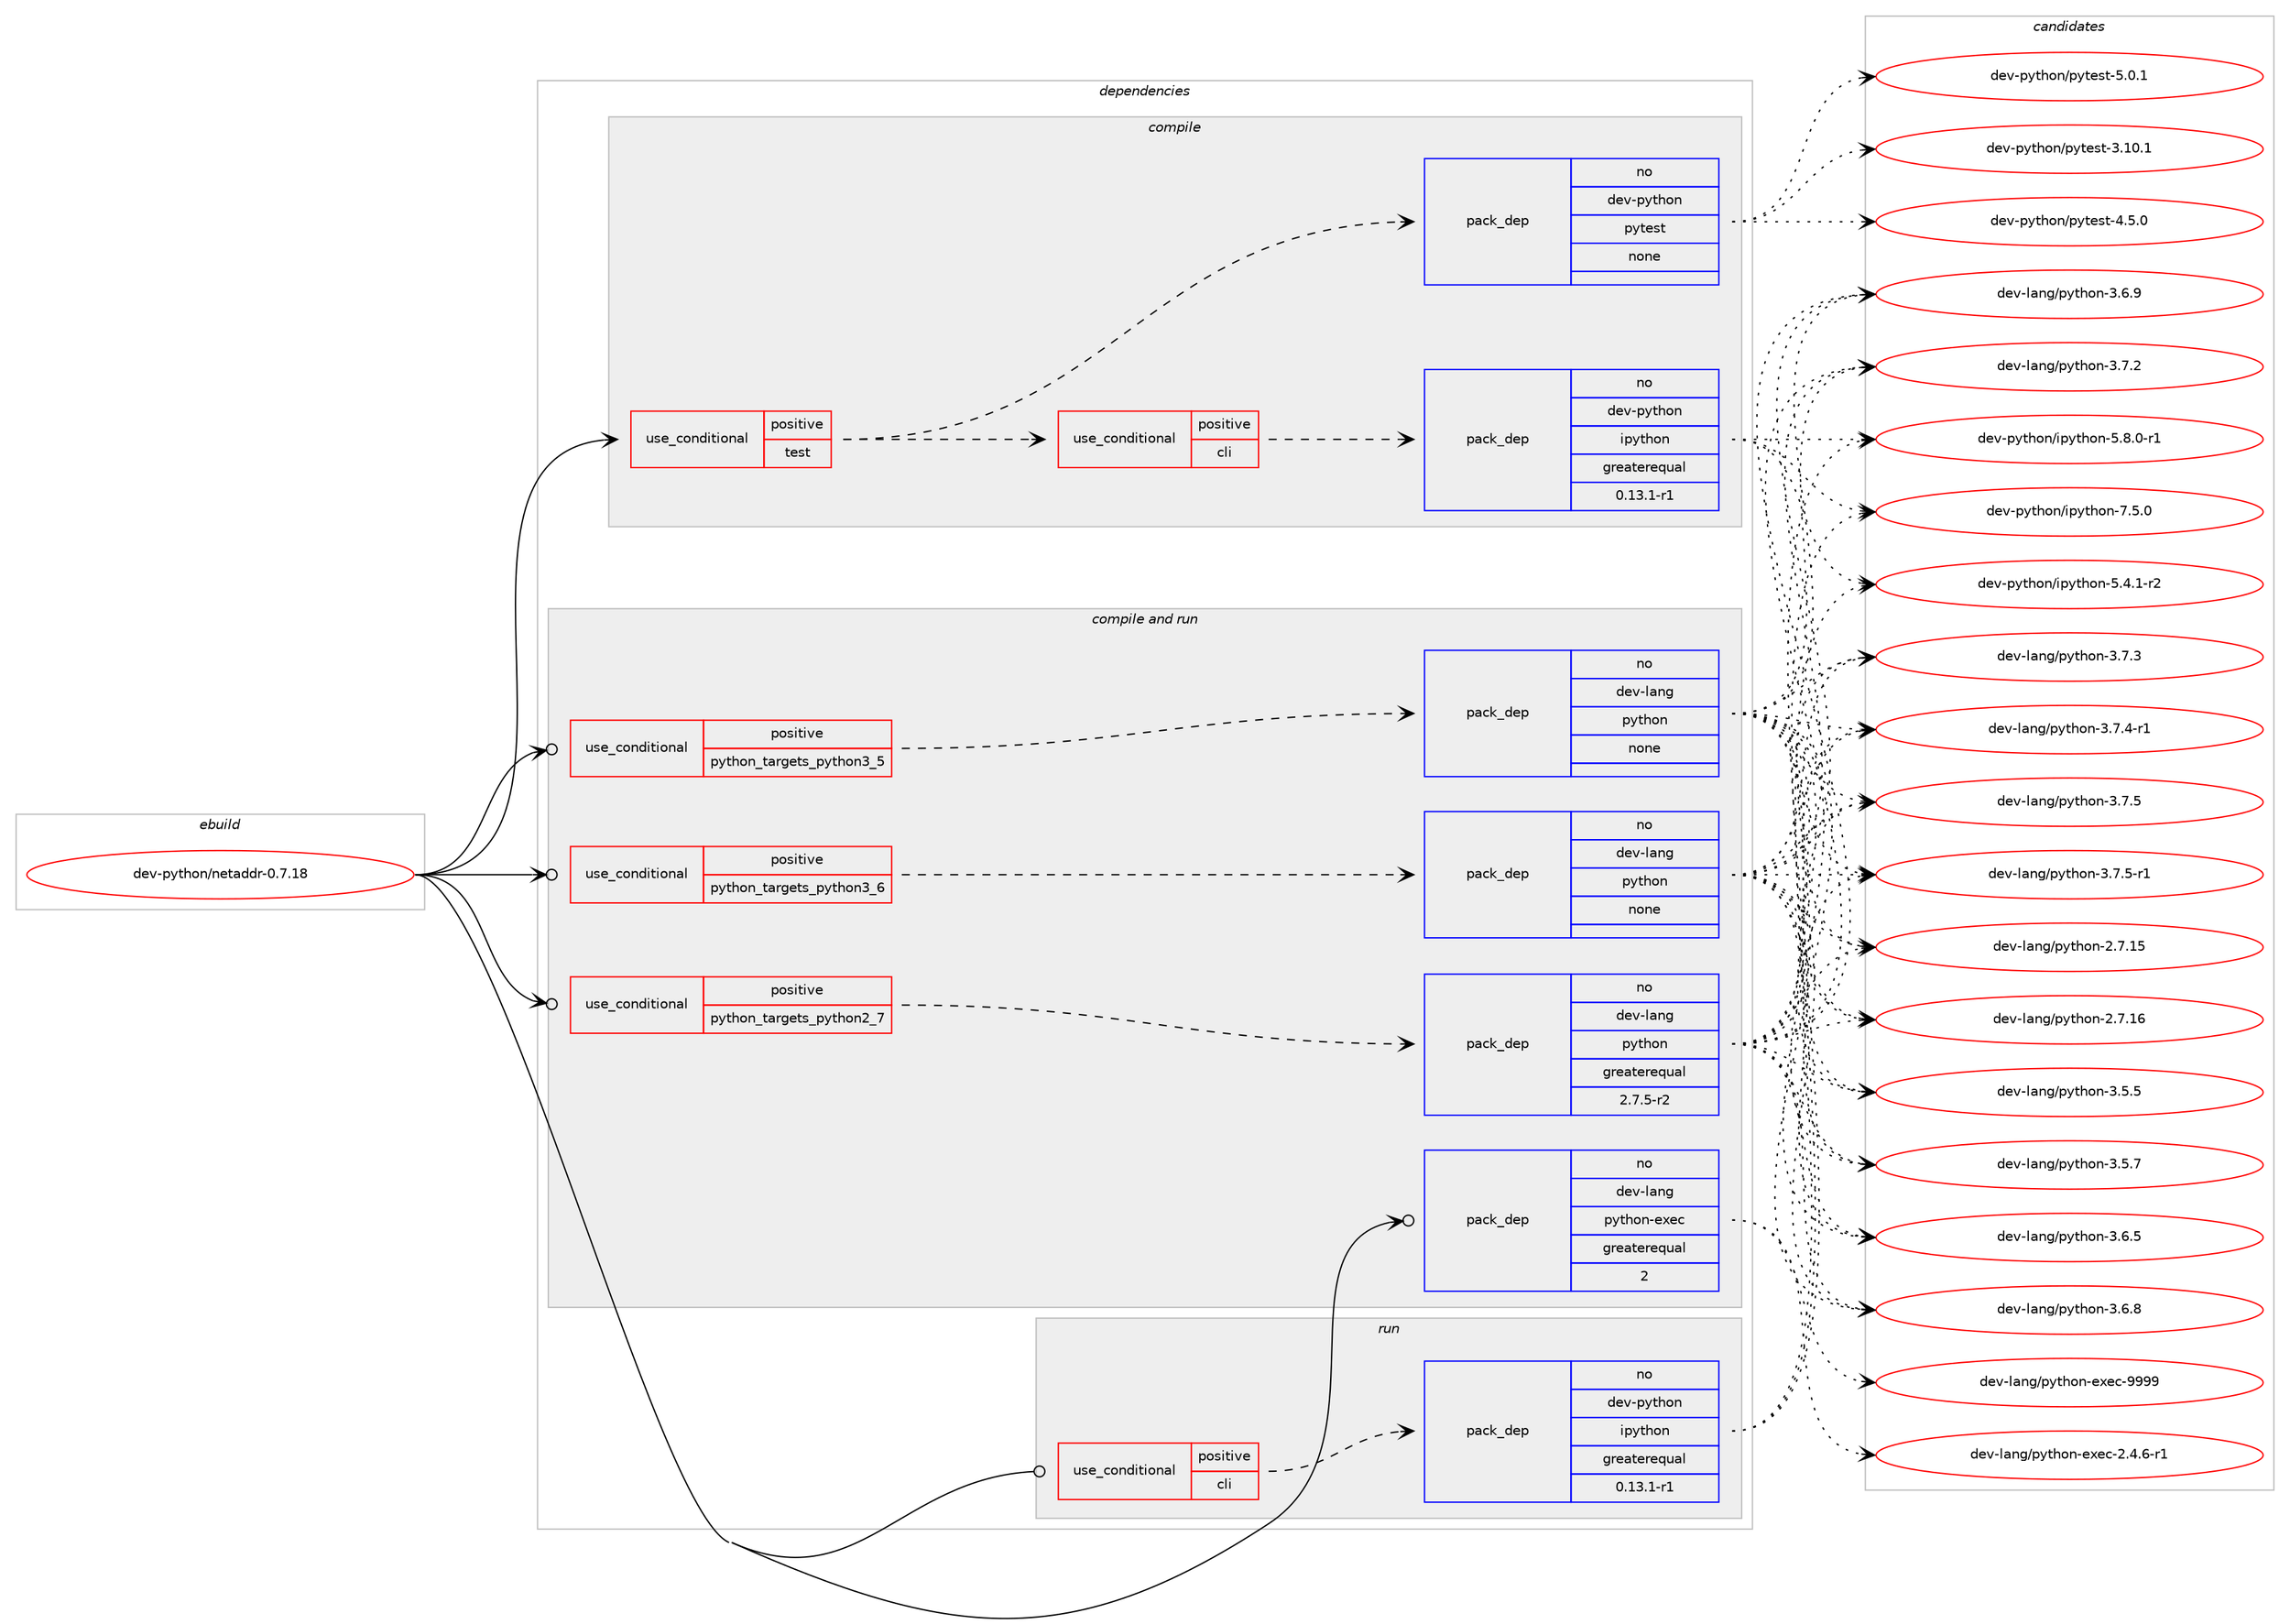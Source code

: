 digraph prolog {

# *************
# Graph options
# *************

newrank=true;
concentrate=true;
compound=true;
graph [rankdir=LR,fontname=Helvetica,fontsize=10,ranksep=1.5];#, ranksep=2.5, nodesep=0.2];
edge  [arrowhead=vee];
node  [fontname=Helvetica,fontsize=10];

# **********
# The ebuild
# **********

subgraph cluster_leftcol {
color=gray;
rank=same;
label=<<i>ebuild</i>>;
id [label="dev-python/netaddr-0.7.18", color=red, width=4, href="../dev-python/netaddr-0.7.18.svg"];
}

# ****************
# The dependencies
# ****************

subgraph cluster_midcol {
color=gray;
label=<<i>dependencies</i>>;
subgraph cluster_compile {
fillcolor="#eeeeee";
style=filled;
label=<<i>compile</i>>;
subgraph cond143034 {
dependency616283 [label=<<TABLE BORDER="0" CELLBORDER="1" CELLSPACING="0" CELLPADDING="4"><TR><TD ROWSPAN="3" CELLPADDING="10">use_conditional</TD></TR><TR><TD>positive</TD></TR><TR><TD>test</TD></TR></TABLE>>, shape=none, color=red];
subgraph pack461444 {
dependency616284 [label=<<TABLE BORDER="0" CELLBORDER="1" CELLSPACING="0" CELLPADDING="4" WIDTH="220"><TR><TD ROWSPAN="6" CELLPADDING="30">pack_dep</TD></TR><TR><TD WIDTH="110">no</TD></TR><TR><TD>dev-python</TD></TR><TR><TD>pytest</TD></TR><TR><TD>none</TD></TR><TR><TD></TD></TR></TABLE>>, shape=none, color=blue];
}
dependency616283:e -> dependency616284:w [weight=20,style="dashed",arrowhead="vee"];
subgraph cond143035 {
dependency616285 [label=<<TABLE BORDER="0" CELLBORDER="1" CELLSPACING="0" CELLPADDING="4"><TR><TD ROWSPAN="3" CELLPADDING="10">use_conditional</TD></TR><TR><TD>positive</TD></TR><TR><TD>cli</TD></TR></TABLE>>, shape=none, color=red];
subgraph pack461445 {
dependency616286 [label=<<TABLE BORDER="0" CELLBORDER="1" CELLSPACING="0" CELLPADDING="4" WIDTH="220"><TR><TD ROWSPAN="6" CELLPADDING="30">pack_dep</TD></TR><TR><TD WIDTH="110">no</TD></TR><TR><TD>dev-python</TD></TR><TR><TD>ipython</TD></TR><TR><TD>greaterequal</TD></TR><TR><TD>0.13.1-r1</TD></TR></TABLE>>, shape=none, color=blue];
}
dependency616285:e -> dependency616286:w [weight=20,style="dashed",arrowhead="vee"];
}
dependency616283:e -> dependency616285:w [weight=20,style="dashed",arrowhead="vee"];
}
id:e -> dependency616283:w [weight=20,style="solid",arrowhead="vee"];
}
subgraph cluster_compileandrun {
fillcolor="#eeeeee";
style=filled;
label=<<i>compile and run</i>>;
subgraph cond143036 {
dependency616287 [label=<<TABLE BORDER="0" CELLBORDER="1" CELLSPACING="0" CELLPADDING="4"><TR><TD ROWSPAN="3" CELLPADDING="10">use_conditional</TD></TR><TR><TD>positive</TD></TR><TR><TD>python_targets_python2_7</TD></TR></TABLE>>, shape=none, color=red];
subgraph pack461446 {
dependency616288 [label=<<TABLE BORDER="0" CELLBORDER="1" CELLSPACING="0" CELLPADDING="4" WIDTH="220"><TR><TD ROWSPAN="6" CELLPADDING="30">pack_dep</TD></TR><TR><TD WIDTH="110">no</TD></TR><TR><TD>dev-lang</TD></TR><TR><TD>python</TD></TR><TR><TD>greaterequal</TD></TR><TR><TD>2.7.5-r2</TD></TR></TABLE>>, shape=none, color=blue];
}
dependency616287:e -> dependency616288:w [weight=20,style="dashed",arrowhead="vee"];
}
id:e -> dependency616287:w [weight=20,style="solid",arrowhead="odotvee"];
subgraph cond143037 {
dependency616289 [label=<<TABLE BORDER="0" CELLBORDER="1" CELLSPACING="0" CELLPADDING="4"><TR><TD ROWSPAN="3" CELLPADDING="10">use_conditional</TD></TR><TR><TD>positive</TD></TR><TR><TD>python_targets_python3_5</TD></TR></TABLE>>, shape=none, color=red];
subgraph pack461447 {
dependency616290 [label=<<TABLE BORDER="0" CELLBORDER="1" CELLSPACING="0" CELLPADDING="4" WIDTH="220"><TR><TD ROWSPAN="6" CELLPADDING="30">pack_dep</TD></TR><TR><TD WIDTH="110">no</TD></TR><TR><TD>dev-lang</TD></TR><TR><TD>python</TD></TR><TR><TD>none</TD></TR><TR><TD></TD></TR></TABLE>>, shape=none, color=blue];
}
dependency616289:e -> dependency616290:w [weight=20,style="dashed",arrowhead="vee"];
}
id:e -> dependency616289:w [weight=20,style="solid",arrowhead="odotvee"];
subgraph cond143038 {
dependency616291 [label=<<TABLE BORDER="0" CELLBORDER="1" CELLSPACING="0" CELLPADDING="4"><TR><TD ROWSPAN="3" CELLPADDING="10">use_conditional</TD></TR><TR><TD>positive</TD></TR><TR><TD>python_targets_python3_6</TD></TR></TABLE>>, shape=none, color=red];
subgraph pack461448 {
dependency616292 [label=<<TABLE BORDER="0" CELLBORDER="1" CELLSPACING="0" CELLPADDING="4" WIDTH="220"><TR><TD ROWSPAN="6" CELLPADDING="30">pack_dep</TD></TR><TR><TD WIDTH="110">no</TD></TR><TR><TD>dev-lang</TD></TR><TR><TD>python</TD></TR><TR><TD>none</TD></TR><TR><TD></TD></TR></TABLE>>, shape=none, color=blue];
}
dependency616291:e -> dependency616292:w [weight=20,style="dashed",arrowhead="vee"];
}
id:e -> dependency616291:w [weight=20,style="solid",arrowhead="odotvee"];
subgraph pack461449 {
dependency616293 [label=<<TABLE BORDER="0" CELLBORDER="1" CELLSPACING="0" CELLPADDING="4" WIDTH="220"><TR><TD ROWSPAN="6" CELLPADDING="30">pack_dep</TD></TR><TR><TD WIDTH="110">no</TD></TR><TR><TD>dev-lang</TD></TR><TR><TD>python-exec</TD></TR><TR><TD>greaterequal</TD></TR><TR><TD>2</TD></TR></TABLE>>, shape=none, color=blue];
}
id:e -> dependency616293:w [weight=20,style="solid",arrowhead="odotvee"];
}
subgraph cluster_run {
fillcolor="#eeeeee";
style=filled;
label=<<i>run</i>>;
subgraph cond143039 {
dependency616294 [label=<<TABLE BORDER="0" CELLBORDER="1" CELLSPACING="0" CELLPADDING="4"><TR><TD ROWSPAN="3" CELLPADDING="10">use_conditional</TD></TR><TR><TD>positive</TD></TR><TR><TD>cli</TD></TR></TABLE>>, shape=none, color=red];
subgraph pack461450 {
dependency616295 [label=<<TABLE BORDER="0" CELLBORDER="1" CELLSPACING="0" CELLPADDING="4" WIDTH="220"><TR><TD ROWSPAN="6" CELLPADDING="30">pack_dep</TD></TR><TR><TD WIDTH="110">no</TD></TR><TR><TD>dev-python</TD></TR><TR><TD>ipython</TD></TR><TR><TD>greaterequal</TD></TR><TR><TD>0.13.1-r1</TD></TR></TABLE>>, shape=none, color=blue];
}
dependency616294:e -> dependency616295:w [weight=20,style="dashed",arrowhead="vee"];
}
id:e -> dependency616294:w [weight=20,style="solid",arrowhead="odot"];
}
}

# **************
# The candidates
# **************

subgraph cluster_choices {
rank=same;
color=gray;
label=<<i>candidates</i>>;

subgraph choice461444 {
color=black;
nodesep=1;
choice100101118451121211161041111104711212111610111511645514649484649 [label="dev-python/pytest-3.10.1", color=red, width=4,href="../dev-python/pytest-3.10.1.svg"];
choice1001011184511212111610411111047112121116101115116455246534648 [label="dev-python/pytest-4.5.0", color=red, width=4,href="../dev-python/pytest-4.5.0.svg"];
choice1001011184511212111610411111047112121116101115116455346484649 [label="dev-python/pytest-5.0.1", color=red, width=4,href="../dev-python/pytest-5.0.1.svg"];
dependency616284:e -> choice100101118451121211161041111104711212111610111511645514649484649:w [style=dotted,weight="100"];
dependency616284:e -> choice1001011184511212111610411111047112121116101115116455246534648:w [style=dotted,weight="100"];
dependency616284:e -> choice1001011184511212111610411111047112121116101115116455346484649:w [style=dotted,weight="100"];
}
subgraph choice461445 {
color=black;
nodesep=1;
choice10010111845112121116104111110471051121211161041111104553465246494511450 [label="dev-python/ipython-5.4.1-r2", color=red, width=4,href="../dev-python/ipython-5.4.1-r2.svg"];
choice10010111845112121116104111110471051121211161041111104553465646484511449 [label="dev-python/ipython-5.8.0-r1", color=red, width=4,href="../dev-python/ipython-5.8.0-r1.svg"];
choice1001011184511212111610411111047105112121116104111110455546534648 [label="dev-python/ipython-7.5.0", color=red, width=4,href="../dev-python/ipython-7.5.0.svg"];
dependency616286:e -> choice10010111845112121116104111110471051121211161041111104553465246494511450:w [style=dotted,weight="100"];
dependency616286:e -> choice10010111845112121116104111110471051121211161041111104553465646484511449:w [style=dotted,weight="100"];
dependency616286:e -> choice1001011184511212111610411111047105112121116104111110455546534648:w [style=dotted,weight="100"];
}
subgraph choice461446 {
color=black;
nodesep=1;
choice10010111845108971101034711212111610411111045504655464953 [label="dev-lang/python-2.7.15", color=red, width=4,href="../dev-lang/python-2.7.15.svg"];
choice10010111845108971101034711212111610411111045504655464954 [label="dev-lang/python-2.7.16", color=red, width=4,href="../dev-lang/python-2.7.16.svg"];
choice100101118451089711010347112121116104111110455146534653 [label="dev-lang/python-3.5.5", color=red, width=4,href="../dev-lang/python-3.5.5.svg"];
choice100101118451089711010347112121116104111110455146534655 [label="dev-lang/python-3.5.7", color=red, width=4,href="../dev-lang/python-3.5.7.svg"];
choice100101118451089711010347112121116104111110455146544653 [label="dev-lang/python-3.6.5", color=red, width=4,href="../dev-lang/python-3.6.5.svg"];
choice100101118451089711010347112121116104111110455146544656 [label="dev-lang/python-3.6.8", color=red, width=4,href="../dev-lang/python-3.6.8.svg"];
choice100101118451089711010347112121116104111110455146544657 [label="dev-lang/python-3.6.9", color=red, width=4,href="../dev-lang/python-3.6.9.svg"];
choice100101118451089711010347112121116104111110455146554650 [label="dev-lang/python-3.7.2", color=red, width=4,href="../dev-lang/python-3.7.2.svg"];
choice100101118451089711010347112121116104111110455146554651 [label="dev-lang/python-3.7.3", color=red, width=4,href="../dev-lang/python-3.7.3.svg"];
choice1001011184510897110103471121211161041111104551465546524511449 [label="dev-lang/python-3.7.4-r1", color=red, width=4,href="../dev-lang/python-3.7.4-r1.svg"];
choice100101118451089711010347112121116104111110455146554653 [label="dev-lang/python-3.7.5", color=red, width=4,href="../dev-lang/python-3.7.5.svg"];
choice1001011184510897110103471121211161041111104551465546534511449 [label="dev-lang/python-3.7.5-r1", color=red, width=4,href="../dev-lang/python-3.7.5-r1.svg"];
dependency616288:e -> choice10010111845108971101034711212111610411111045504655464953:w [style=dotted,weight="100"];
dependency616288:e -> choice10010111845108971101034711212111610411111045504655464954:w [style=dotted,weight="100"];
dependency616288:e -> choice100101118451089711010347112121116104111110455146534653:w [style=dotted,weight="100"];
dependency616288:e -> choice100101118451089711010347112121116104111110455146534655:w [style=dotted,weight="100"];
dependency616288:e -> choice100101118451089711010347112121116104111110455146544653:w [style=dotted,weight="100"];
dependency616288:e -> choice100101118451089711010347112121116104111110455146544656:w [style=dotted,weight="100"];
dependency616288:e -> choice100101118451089711010347112121116104111110455146544657:w [style=dotted,weight="100"];
dependency616288:e -> choice100101118451089711010347112121116104111110455146554650:w [style=dotted,weight="100"];
dependency616288:e -> choice100101118451089711010347112121116104111110455146554651:w [style=dotted,weight="100"];
dependency616288:e -> choice1001011184510897110103471121211161041111104551465546524511449:w [style=dotted,weight="100"];
dependency616288:e -> choice100101118451089711010347112121116104111110455146554653:w [style=dotted,weight="100"];
dependency616288:e -> choice1001011184510897110103471121211161041111104551465546534511449:w [style=dotted,weight="100"];
}
subgraph choice461447 {
color=black;
nodesep=1;
choice10010111845108971101034711212111610411111045504655464953 [label="dev-lang/python-2.7.15", color=red, width=4,href="../dev-lang/python-2.7.15.svg"];
choice10010111845108971101034711212111610411111045504655464954 [label="dev-lang/python-2.7.16", color=red, width=4,href="../dev-lang/python-2.7.16.svg"];
choice100101118451089711010347112121116104111110455146534653 [label="dev-lang/python-3.5.5", color=red, width=4,href="../dev-lang/python-3.5.5.svg"];
choice100101118451089711010347112121116104111110455146534655 [label="dev-lang/python-3.5.7", color=red, width=4,href="../dev-lang/python-3.5.7.svg"];
choice100101118451089711010347112121116104111110455146544653 [label="dev-lang/python-3.6.5", color=red, width=4,href="../dev-lang/python-3.6.5.svg"];
choice100101118451089711010347112121116104111110455146544656 [label="dev-lang/python-3.6.8", color=red, width=4,href="../dev-lang/python-3.6.8.svg"];
choice100101118451089711010347112121116104111110455146544657 [label="dev-lang/python-3.6.9", color=red, width=4,href="../dev-lang/python-3.6.9.svg"];
choice100101118451089711010347112121116104111110455146554650 [label="dev-lang/python-3.7.2", color=red, width=4,href="../dev-lang/python-3.7.2.svg"];
choice100101118451089711010347112121116104111110455146554651 [label="dev-lang/python-3.7.3", color=red, width=4,href="../dev-lang/python-3.7.3.svg"];
choice1001011184510897110103471121211161041111104551465546524511449 [label="dev-lang/python-3.7.4-r1", color=red, width=4,href="../dev-lang/python-3.7.4-r1.svg"];
choice100101118451089711010347112121116104111110455146554653 [label="dev-lang/python-3.7.5", color=red, width=4,href="../dev-lang/python-3.7.5.svg"];
choice1001011184510897110103471121211161041111104551465546534511449 [label="dev-lang/python-3.7.5-r1", color=red, width=4,href="../dev-lang/python-3.7.5-r1.svg"];
dependency616290:e -> choice10010111845108971101034711212111610411111045504655464953:w [style=dotted,weight="100"];
dependency616290:e -> choice10010111845108971101034711212111610411111045504655464954:w [style=dotted,weight="100"];
dependency616290:e -> choice100101118451089711010347112121116104111110455146534653:w [style=dotted,weight="100"];
dependency616290:e -> choice100101118451089711010347112121116104111110455146534655:w [style=dotted,weight="100"];
dependency616290:e -> choice100101118451089711010347112121116104111110455146544653:w [style=dotted,weight="100"];
dependency616290:e -> choice100101118451089711010347112121116104111110455146544656:w [style=dotted,weight="100"];
dependency616290:e -> choice100101118451089711010347112121116104111110455146544657:w [style=dotted,weight="100"];
dependency616290:e -> choice100101118451089711010347112121116104111110455146554650:w [style=dotted,weight="100"];
dependency616290:e -> choice100101118451089711010347112121116104111110455146554651:w [style=dotted,weight="100"];
dependency616290:e -> choice1001011184510897110103471121211161041111104551465546524511449:w [style=dotted,weight="100"];
dependency616290:e -> choice100101118451089711010347112121116104111110455146554653:w [style=dotted,weight="100"];
dependency616290:e -> choice1001011184510897110103471121211161041111104551465546534511449:w [style=dotted,weight="100"];
}
subgraph choice461448 {
color=black;
nodesep=1;
choice10010111845108971101034711212111610411111045504655464953 [label="dev-lang/python-2.7.15", color=red, width=4,href="../dev-lang/python-2.7.15.svg"];
choice10010111845108971101034711212111610411111045504655464954 [label="dev-lang/python-2.7.16", color=red, width=4,href="../dev-lang/python-2.7.16.svg"];
choice100101118451089711010347112121116104111110455146534653 [label="dev-lang/python-3.5.5", color=red, width=4,href="../dev-lang/python-3.5.5.svg"];
choice100101118451089711010347112121116104111110455146534655 [label="dev-lang/python-3.5.7", color=red, width=4,href="../dev-lang/python-3.5.7.svg"];
choice100101118451089711010347112121116104111110455146544653 [label="dev-lang/python-3.6.5", color=red, width=4,href="../dev-lang/python-3.6.5.svg"];
choice100101118451089711010347112121116104111110455146544656 [label="dev-lang/python-3.6.8", color=red, width=4,href="../dev-lang/python-3.6.8.svg"];
choice100101118451089711010347112121116104111110455146544657 [label="dev-lang/python-3.6.9", color=red, width=4,href="../dev-lang/python-3.6.9.svg"];
choice100101118451089711010347112121116104111110455146554650 [label="dev-lang/python-3.7.2", color=red, width=4,href="../dev-lang/python-3.7.2.svg"];
choice100101118451089711010347112121116104111110455146554651 [label="dev-lang/python-3.7.3", color=red, width=4,href="../dev-lang/python-3.7.3.svg"];
choice1001011184510897110103471121211161041111104551465546524511449 [label="dev-lang/python-3.7.4-r1", color=red, width=4,href="../dev-lang/python-3.7.4-r1.svg"];
choice100101118451089711010347112121116104111110455146554653 [label="dev-lang/python-3.7.5", color=red, width=4,href="../dev-lang/python-3.7.5.svg"];
choice1001011184510897110103471121211161041111104551465546534511449 [label="dev-lang/python-3.7.5-r1", color=red, width=4,href="../dev-lang/python-3.7.5-r1.svg"];
dependency616292:e -> choice10010111845108971101034711212111610411111045504655464953:w [style=dotted,weight="100"];
dependency616292:e -> choice10010111845108971101034711212111610411111045504655464954:w [style=dotted,weight="100"];
dependency616292:e -> choice100101118451089711010347112121116104111110455146534653:w [style=dotted,weight="100"];
dependency616292:e -> choice100101118451089711010347112121116104111110455146534655:w [style=dotted,weight="100"];
dependency616292:e -> choice100101118451089711010347112121116104111110455146544653:w [style=dotted,weight="100"];
dependency616292:e -> choice100101118451089711010347112121116104111110455146544656:w [style=dotted,weight="100"];
dependency616292:e -> choice100101118451089711010347112121116104111110455146544657:w [style=dotted,weight="100"];
dependency616292:e -> choice100101118451089711010347112121116104111110455146554650:w [style=dotted,weight="100"];
dependency616292:e -> choice100101118451089711010347112121116104111110455146554651:w [style=dotted,weight="100"];
dependency616292:e -> choice1001011184510897110103471121211161041111104551465546524511449:w [style=dotted,weight="100"];
dependency616292:e -> choice100101118451089711010347112121116104111110455146554653:w [style=dotted,weight="100"];
dependency616292:e -> choice1001011184510897110103471121211161041111104551465546534511449:w [style=dotted,weight="100"];
}
subgraph choice461449 {
color=black;
nodesep=1;
choice10010111845108971101034711212111610411111045101120101994550465246544511449 [label="dev-lang/python-exec-2.4.6-r1", color=red, width=4,href="../dev-lang/python-exec-2.4.6-r1.svg"];
choice10010111845108971101034711212111610411111045101120101994557575757 [label="dev-lang/python-exec-9999", color=red, width=4,href="../dev-lang/python-exec-9999.svg"];
dependency616293:e -> choice10010111845108971101034711212111610411111045101120101994550465246544511449:w [style=dotted,weight="100"];
dependency616293:e -> choice10010111845108971101034711212111610411111045101120101994557575757:w [style=dotted,weight="100"];
}
subgraph choice461450 {
color=black;
nodesep=1;
choice10010111845112121116104111110471051121211161041111104553465246494511450 [label="dev-python/ipython-5.4.1-r2", color=red, width=4,href="../dev-python/ipython-5.4.1-r2.svg"];
choice10010111845112121116104111110471051121211161041111104553465646484511449 [label="dev-python/ipython-5.8.0-r1", color=red, width=4,href="../dev-python/ipython-5.8.0-r1.svg"];
choice1001011184511212111610411111047105112121116104111110455546534648 [label="dev-python/ipython-7.5.0", color=red, width=4,href="../dev-python/ipython-7.5.0.svg"];
dependency616295:e -> choice10010111845112121116104111110471051121211161041111104553465246494511450:w [style=dotted,weight="100"];
dependency616295:e -> choice10010111845112121116104111110471051121211161041111104553465646484511449:w [style=dotted,weight="100"];
dependency616295:e -> choice1001011184511212111610411111047105112121116104111110455546534648:w [style=dotted,weight="100"];
}
}

}
